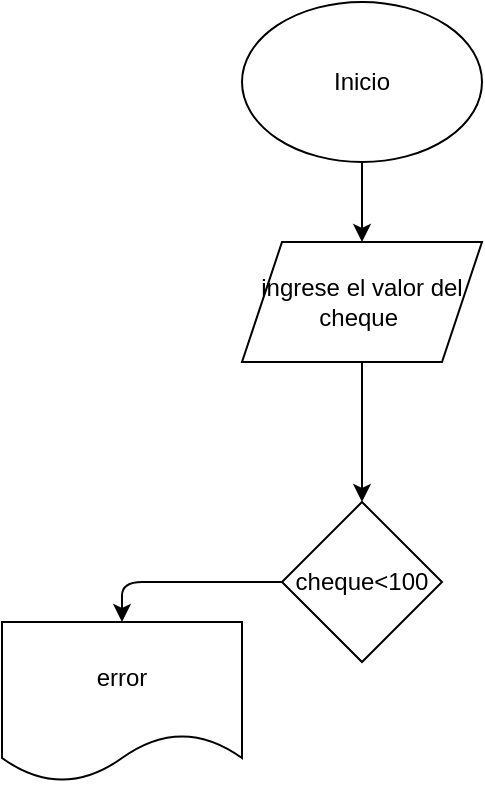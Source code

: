 <mxfile>
    <diagram id="Y1eO847Ehh4Q4tukK5HE" name="Página-1">
        <mxGraphModel dx="472" dy="217" grid="1" gridSize="10" guides="1" tooltips="1" connect="1" arrows="1" fold="1" page="1" pageScale="1" pageWidth="827" pageHeight="1169" math="0" shadow="0">
            <root>
                <mxCell id="0"/>
                <mxCell id="1" parent="0"/>
                <mxCell id="4" value="" style="edgeStyle=none;html=1;" edge="1" parent="1" source="2" target="3">
                    <mxGeometry relative="1" as="geometry"/>
                </mxCell>
                <mxCell id="2" value="Inicio" style="ellipse;whiteSpace=wrap;html=1;" vertex="1" parent="1">
                    <mxGeometry x="200" width="120" height="80" as="geometry"/>
                </mxCell>
                <mxCell id="6" value="" style="edgeStyle=none;html=1;" edge="1" parent="1" source="3" target="5">
                    <mxGeometry relative="1" as="geometry"/>
                </mxCell>
                <mxCell id="3" value="ingrese el valor del cheque&amp;nbsp;" style="shape=parallelogram;perimeter=parallelogramPerimeter;whiteSpace=wrap;html=1;fixedSize=1;" vertex="1" parent="1">
                    <mxGeometry x="200" y="120" width="120" height="60" as="geometry"/>
                </mxCell>
                <mxCell id="7" style="edgeStyle=none;html=1;exitX=0;exitY=0.5;exitDx=0;exitDy=0;" edge="1" parent="1" source="5">
                    <mxGeometry relative="1" as="geometry">
                        <mxPoint x="140" y="310" as="targetPoint"/>
                        <Array as="points">
                            <mxPoint x="140" y="290"/>
                        </Array>
                    </mxGeometry>
                </mxCell>
                <mxCell id="5" value="cheque&amp;lt;100" style="rhombus;whiteSpace=wrap;html=1;" vertex="1" parent="1">
                    <mxGeometry x="220" y="250" width="80" height="80" as="geometry"/>
                </mxCell>
                <mxCell id="8" value="error" style="shape=document;whiteSpace=wrap;html=1;boundedLbl=1;" vertex="1" parent="1">
                    <mxGeometry x="80" y="310" width="120" height="80" as="geometry"/>
                </mxCell>
            </root>
        </mxGraphModel>
    </diagram>
</mxfile>